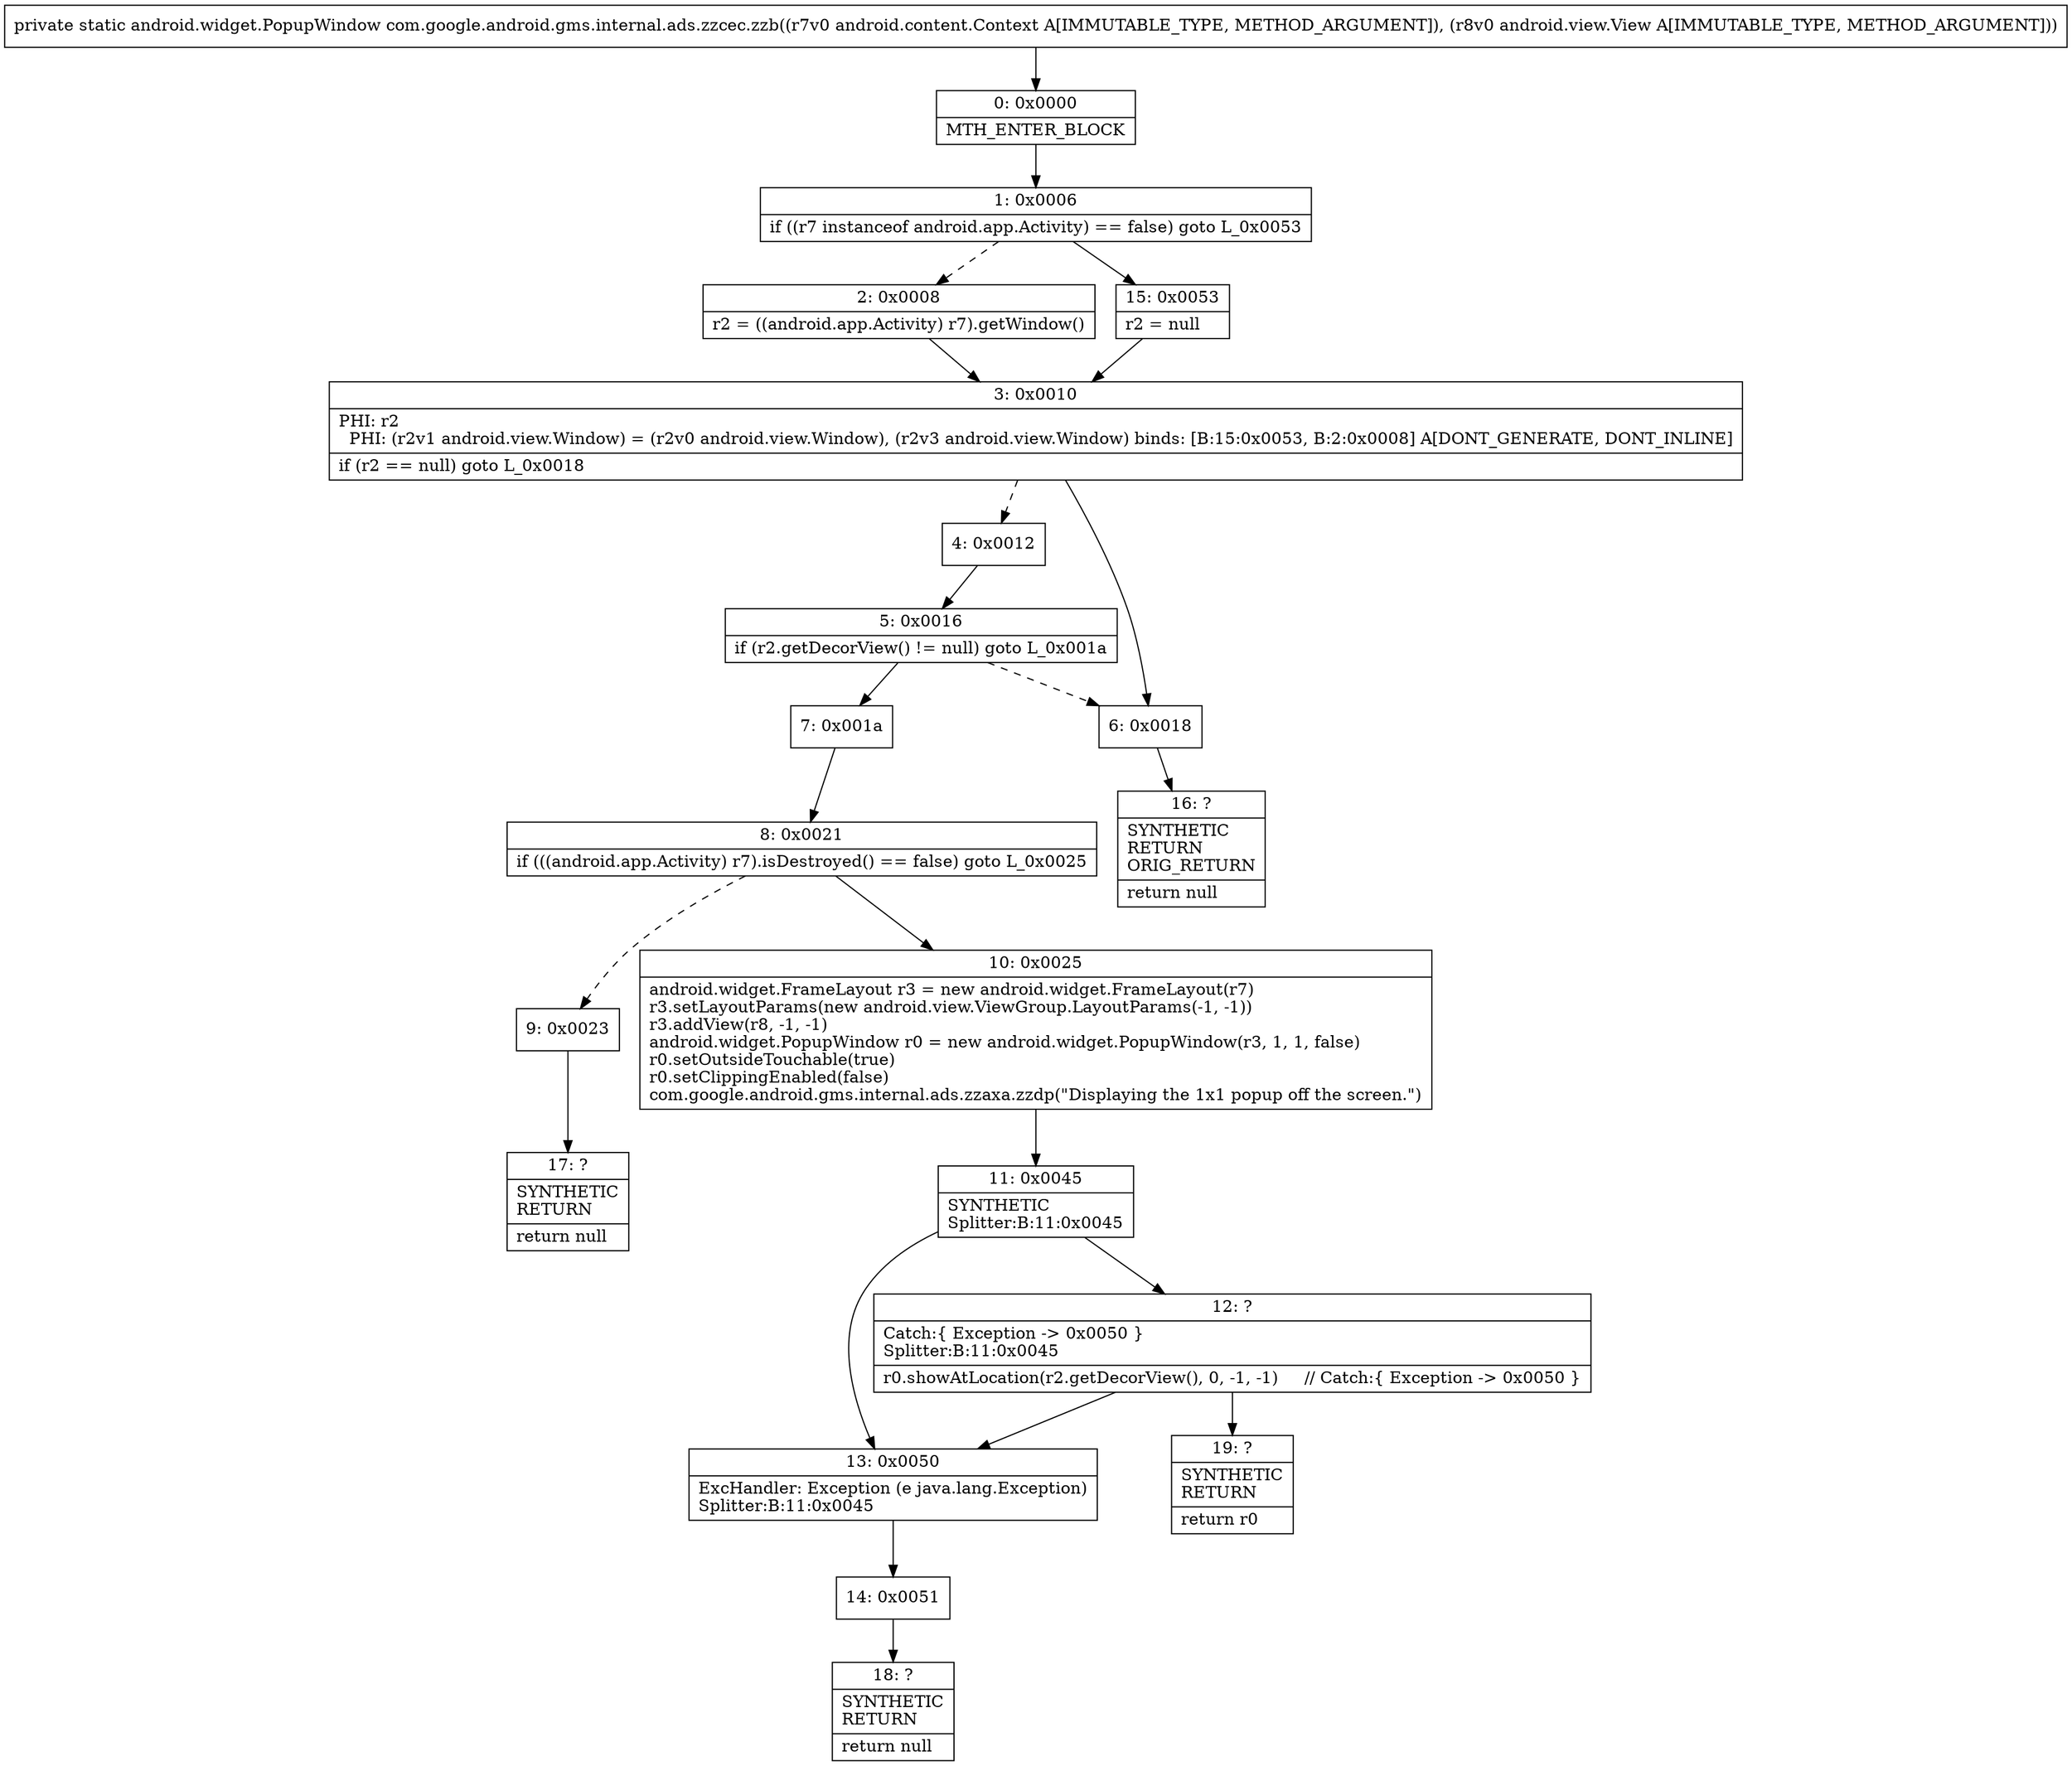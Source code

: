 digraph "CFG forcom.google.android.gms.internal.ads.zzcec.zzb(Landroid\/content\/Context;Landroid\/view\/View;)Landroid\/widget\/PopupWindow;" {
Node_0 [shape=record,label="{0\:\ 0x0000|MTH_ENTER_BLOCK\l}"];
Node_1 [shape=record,label="{1\:\ 0x0006|if ((r7 instanceof android.app.Activity) == false) goto L_0x0053\l}"];
Node_2 [shape=record,label="{2\:\ 0x0008|r2 = ((android.app.Activity) r7).getWindow()\l}"];
Node_3 [shape=record,label="{3\:\ 0x0010|PHI: r2 \l  PHI: (r2v1 android.view.Window) = (r2v0 android.view.Window), (r2v3 android.view.Window) binds: [B:15:0x0053, B:2:0x0008] A[DONT_GENERATE, DONT_INLINE]\l|if (r2 == null) goto L_0x0018\l}"];
Node_4 [shape=record,label="{4\:\ 0x0012}"];
Node_5 [shape=record,label="{5\:\ 0x0016|if (r2.getDecorView() != null) goto L_0x001a\l}"];
Node_6 [shape=record,label="{6\:\ 0x0018}"];
Node_7 [shape=record,label="{7\:\ 0x001a}"];
Node_8 [shape=record,label="{8\:\ 0x0021|if (((android.app.Activity) r7).isDestroyed() == false) goto L_0x0025\l}"];
Node_9 [shape=record,label="{9\:\ 0x0023}"];
Node_10 [shape=record,label="{10\:\ 0x0025|android.widget.FrameLayout r3 = new android.widget.FrameLayout(r7)\lr3.setLayoutParams(new android.view.ViewGroup.LayoutParams(\-1, \-1))\lr3.addView(r8, \-1, \-1)\landroid.widget.PopupWindow r0 = new android.widget.PopupWindow(r3, 1, 1, false)\lr0.setOutsideTouchable(true)\lr0.setClippingEnabled(false)\lcom.google.android.gms.internal.ads.zzaxa.zzdp(\"Displaying the 1x1 popup off the screen.\")\l}"];
Node_11 [shape=record,label="{11\:\ 0x0045|SYNTHETIC\lSplitter:B:11:0x0045\l}"];
Node_12 [shape=record,label="{12\:\ ?|Catch:\{ Exception \-\> 0x0050 \}\lSplitter:B:11:0x0045\l|r0.showAtLocation(r2.getDecorView(), 0, \-1, \-1)     \/\/ Catch:\{ Exception \-\> 0x0050 \}\l}"];
Node_13 [shape=record,label="{13\:\ 0x0050|ExcHandler: Exception (e java.lang.Exception)\lSplitter:B:11:0x0045\l}"];
Node_14 [shape=record,label="{14\:\ 0x0051}"];
Node_15 [shape=record,label="{15\:\ 0x0053|r2 = null\l}"];
Node_16 [shape=record,label="{16\:\ ?|SYNTHETIC\lRETURN\lORIG_RETURN\l|return null\l}"];
Node_17 [shape=record,label="{17\:\ ?|SYNTHETIC\lRETURN\l|return null\l}"];
Node_18 [shape=record,label="{18\:\ ?|SYNTHETIC\lRETURN\l|return null\l}"];
Node_19 [shape=record,label="{19\:\ ?|SYNTHETIC\lRETURN\l|return r0\l}"];
MethodNode[shape=record,label="{private static android.widget.PopupWindow com.google.android.gms.internal.ads.zzcec.zzb((r7v0 android.content.Context A[IMMUTABLE_TYPE, METHOD_ARGUMENT]), (r8v0 android.view.View A[IMMUTABLE_TYPE, METHOD_ARGUMENT])) }"];
MethodNode -> Node_0;
Node_0 -> Node_1;
Node_1 -> Node_2[style=dashed];
Node_1 -> Node_15;
Node_2 -> Node_3;
Node_3 -> Node_4[style=dashed];
Node_3 -> Node_6;
Node_4 -> Node_5;
Node_5 -> Node_6[style=dashed];
Node_5 -> Node_7;
Node_6 -> Node_16;
Node_7 -> Node_8;
Node_8 -> Node_9[style=dashed];
Node_8 -> Node_10;
Node_9 -> Node_17;
Node_10 -> Node_11;
Node_11 -> Node_12;
Node_11 -> Node_13;
Node_12 -> Node_13;
Node_12 -> Node_19;
Node_13 -> Node_14;
Node_14 -> Node_18;
Node_15 -> Node_3;
}

